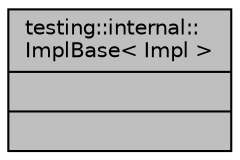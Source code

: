 digraph "testing::internal::ImplBase&lt; Impl &gt;"
{
 // INTERACTIVE_SVG=YES
 // LATEX_PDF_SIZE
  edge [fontname="Helvetica",fontsize="10",labelfontname="Helvetica",labelfontsize="10"];
  node [fontname="Helvetica",fontsize="10",shape=record];
  Node1 [label="{testing::internal::\lImplBase\< Impl \>\n||}",height=0.2,width=0.4,color="black", fillcolor="grey75", style="filled", fontcolor="black",tooltip=" "];
}
